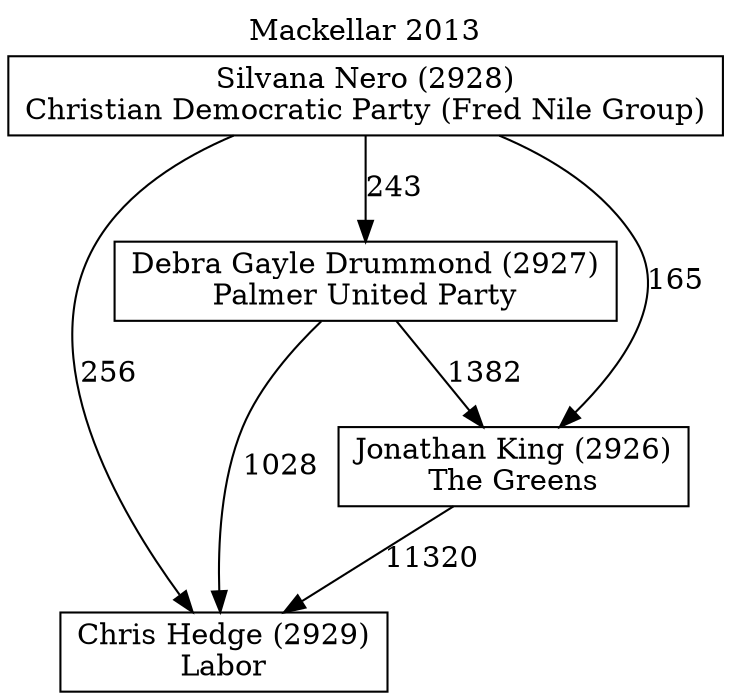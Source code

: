 // House preference flow
digraph "Chris Hedge (2929)_Mackellar_2013" {
	graph [label="Mackellar 2013" labelloc=t mclimit=10]
	node [shape=box]
	"Chris Hedge (2929)" [label="Chris Hedge (2929)
Labor"]
	"Debra Gayle Drummond (2927)" [label="Debra Gayle Drummond (2927)
Palmer United Party"]
	"Jonathan King (2926)" [label="Jonathan King (2926)
The Greens"]
	"Silvana Nero (2928)" [label="Silvana Nero (2928)
Christian Democratic Party (Fred Nile Group)"]
	"Debra Gayle Drummond (2927)" -> "Chris Hedge (2929)" [label=1028]
	"Debra Gayle Drummond (2927)" -> "Jonathan King (2926)" [label=1382]
	"Jonathan King (2926)" -> "Chris Hedge (2929)" [label=11320]
	"Silvana Nero (2928)" -> "Chris Hedge (2929)" [label=256]
	"Silvana Nero (2928)" -> "Debra Gayle Drummond (2927)" [label=243]
	"Silvana Nero (2928)" -> "Jonathan King (2926)" [label=165]
}
